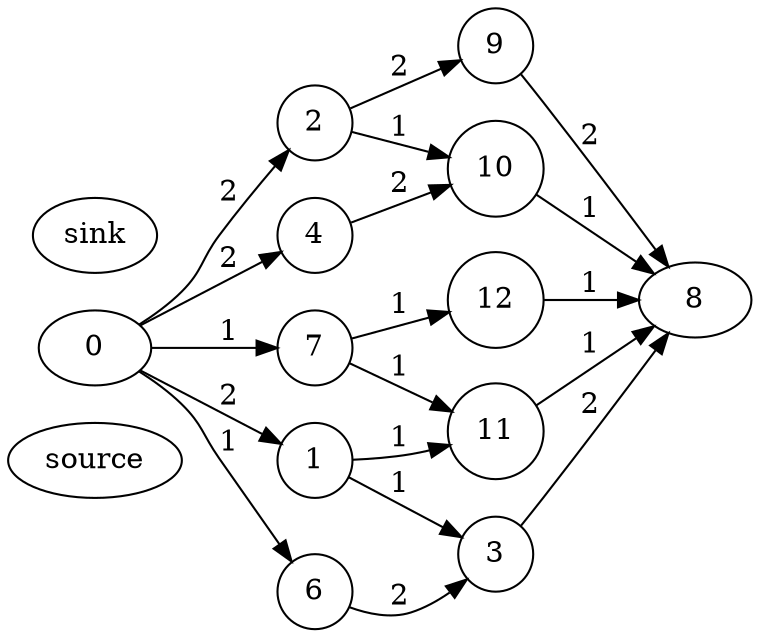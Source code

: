 digraph result {
	rankdir=LR;
	source 0
	sink 8
	size="8,5"
	node [shape = circle];
		2 -> 10 [ label = "1" ];
		2 -> 9 [ label = "2" ];
		4 -> 10 [ label = "2" ];
		7 -> 11 [ label = "1" ];
		7 -> 12 [ label = "1" ];
		1 -> 3 [ label = "1" ];
		1 -> 11 [ label = "1" ];
		6 -> 3 [ label = "2" ];
		9 -> 8 [ label = "2" ];
		3 -> 8 [ label = "2" ];
		10 -> 8 [ label = "1" ];
		12 -> 8 [ label = "1" ];
		11 -> 8 [ label = "1" ];
		0 -> 2 [ label = "2" ];
		0 -> 6 [ label = "1" ];
		0 -> 1 [ label = "2" ];
		0 -> 7 [ label = "1" ];
		0 -> 4 [ label = "2" ];
}